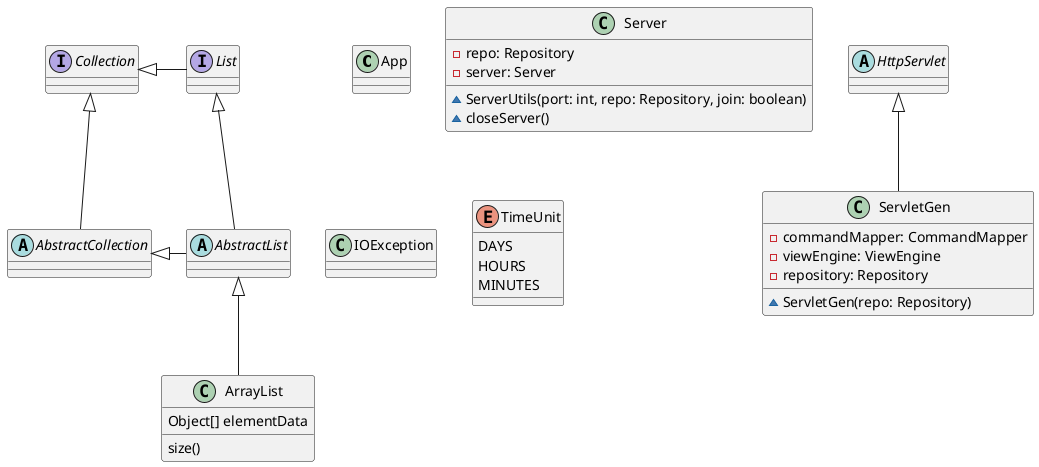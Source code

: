 @startuml

class App {
}

class Server {
    -repo: Repository
    -server: Server
    ~ServerUtils(port: int, repo: Repository, join: boolean)
    ~closeServer()
}

class ServletGen {
    -commandMapper: CommandMapper
    -viewEngine: ViewEngine
    -repository: Repository
    ~ServletGen(repo: Repository)
}
abstract class HttpServlet
class IOException

HttpServlet <|-- ServletGen



abstract class AbstractList
abstract AbstractCollection
interface List
interface Collection

List <|-- AbstractList
Collection <|-- AbstractCollection

Collection <|- List
AbstractCollection <|- AbstractList
AbstractList <|-- ArrayList

class ArrayList {
Object[] elementData
size()
}

enum TimeUnit {
DAYS
HOURS
MINUTES
}

@enduml